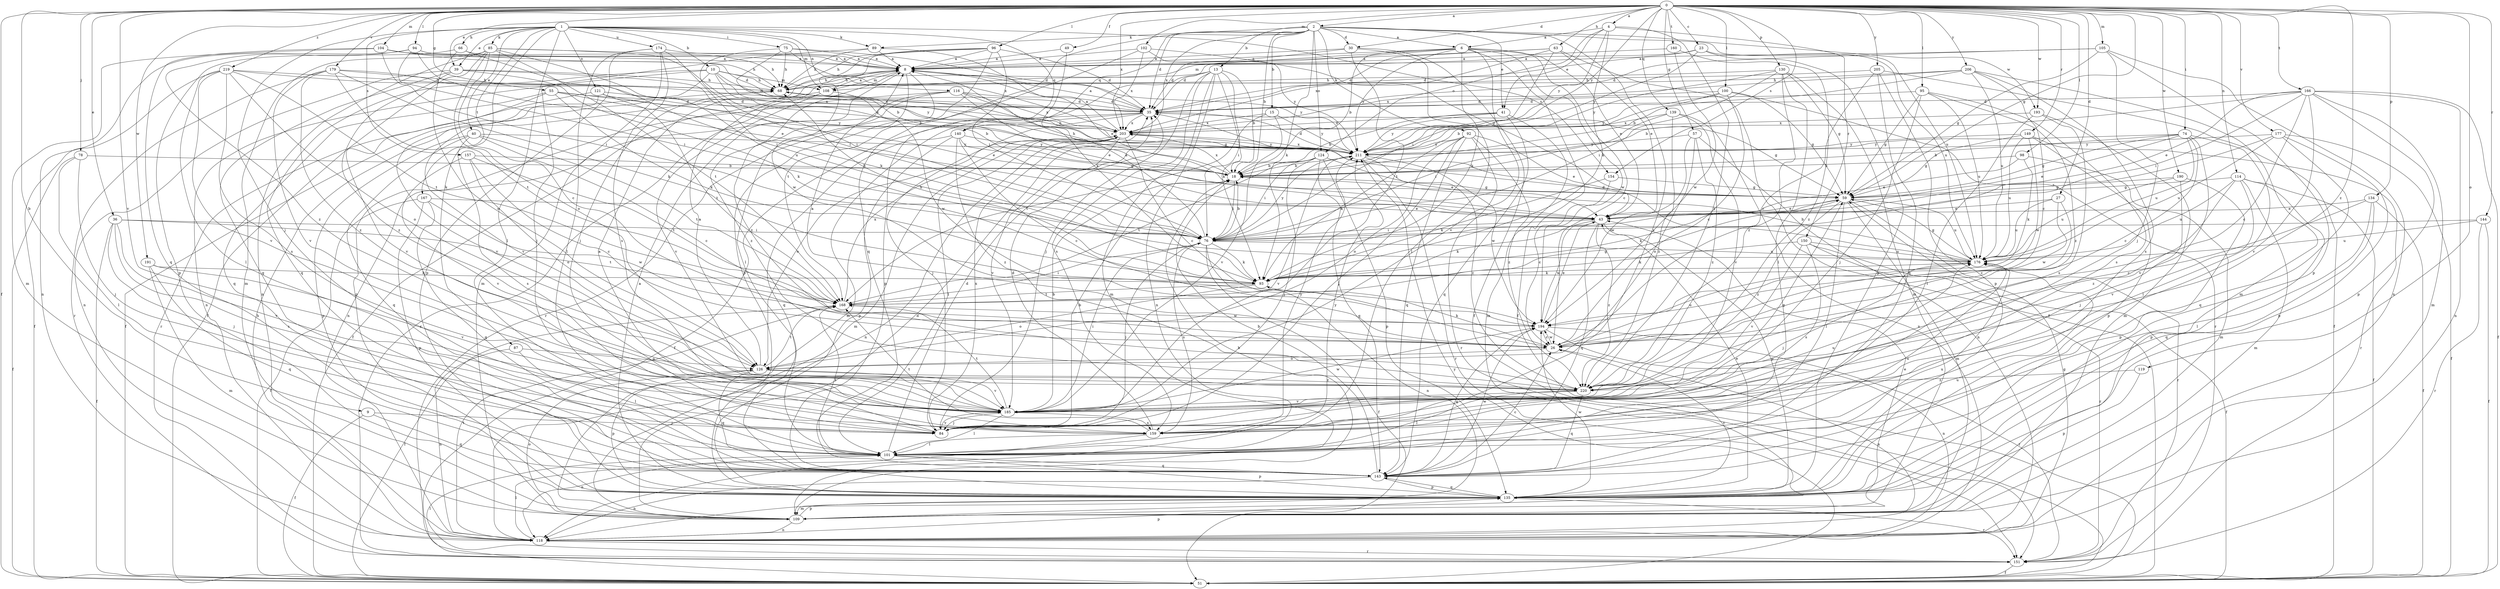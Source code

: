 strict digraph  {
0;
1;
2;
4;
6;
8;
9;
10;
13;
15;
18;
23;
26;
27;
30;
35;
36;
39;
40;
41;
43;
49;
51;
55;
57;
59;
63;
66;
68;
74;
75;
76;
78;
84;
85;
87;
89;
92;
93;
94;
95;
96;
98;
100;
101;
102;
104;
105;
108;
109;
114;
116;
118;
119;
121;
124;
126;
130;
134;
135;
139;
140;
143;
144;
149;
150;
151;
154;
157;
159;
160;
166;
167;
168;
174;
176;
177;
179;
185;
190;
191;
193;
194;
203;
205;
206;
211;
219;
220;
0 -> 2  [label=a];
0 -> 4  [label=a];
0 -> 9  [label=b];
0 -> 23  [label=c];
0 -> 27  [label=d];
0 -> 30  [label=d];
0 -> 36  [label=e];
0 -> 39  [label=e];
0 -> 49  [label=f];
0 -> 51  [label=f];
0 -> 55  [label=g];
0 -> 57  [label=g];
0 -> 59  [label=g];
0 -> 63  [label=h];
0 -> 74  [label=i];
0 -> 78  [label=j];
0 -> 94  [label=l];
0 -> 95  [label=l];
0 -> 96  [label=l];
0 -> 98  [label=l];
0 -> 100  [label=l];
0 -> 102  [label=m];
0 -> 104  [label=m];
0 -> 105  [label=m];
0 -> 114  [label=n];
0 -> 119  [label=o];
0 -> 130  [label=p];
0 -> 134  [label=p];
0 -> 139  [label=q];
0 -> 144  [label=r];
0 -> 149  [label=r];
0 -> 154  [label=s];
0 -> 160  [label=t];
0 -> 166  [label=t];
0 -> 177  [label=v];
0 -> 179  [label=v];
0 -> 185  [label=v];
0 -> 190  [label=w];
0 -> 191  [label=w];
0 -> 193  [label=w];
0 -> 203  [label=x];
0 -> 205  [label=y];
0 -> 206  [label=y];
0 -> 211  [label=y];
0 -> 219  [label=z];
0 -> 220  [label=z];
1 -> 10  [label=b];
1 -> 39  [label=e];
1 -> 40  [label=e];
1 -> 66  [label=h];
1 -> 75  [label=i];
1 -> 84  [label=j];
1 -> 85  [label=k];
1 -> 87  [label=k];
1 -> 89  [label=k];
1 -> 101  [label=l];
1 -> 108  [label=m];
1 -> 116  [label=n];
1 -> 121  [label=o];
1 -> 140  [label=q];
1 -> 154  [label=s];
1 -> 157  [label=s];
1 -> 167  [label=t];
1 -> 174  [label=u];
2 -> 6  [label=a];
2 -> 13  [label=b];
2 -> 15  [label=b];
2 -> 18  [label=b];
2 -> 30  [label=d];
2 -> 35  [label=d];
2 -> 41  [label=e];
2 -> 89  [label=k];
2 -> 92  [label=k];
2 -> 93  [label=k];
2 -> 124  [label=o];
2 -> 140  [label=q];
2 -> 143  [label=q];
2 -> 159  [label=s];
2 -> 176  [label=u];
2 -> 193  [label=w];
2 -> 203  [label=x];
4 -> 6  [label=a];
4 -> 41  [label=e];
4 -> 93  [label=k];
4 -> 124  [label=o];
4 -> 150  [label=r];
4 -> 211  [label=y];
4 -> 220  [label=z];
6 -> 8  [label=a];
6 -> 18  [label=b];
6 -> 26  [label=c];
6 -> 35  [label=d];
6 -> 43  [label=e];
6 -> 51  [label=f];
6 -> 93  [label=k];
6 -> 108  [label=m];
6 -> 185  [label=v];
6 -> 194  [label=w];
6 -> 211  [label=y];
8 -> 68  [label=h];
8 -> 101  [label=l];
8 -> 108  [label=m];
8 -> 151  [label=r];
8 -> 211  [label=y];
8 -> 220  [label=z];
9 -> 51  [label=f];
9 -> 84  [label=j];
9 -> 143  [label=q];
10 -> 18  [label=b];
10 -> 51  [label=f];
10 -> 68  [label=h];
10 -> 108  [label=m];
10 -> 118  [label=n];
10 -> 143  [label=q];
10 -> 203  [label=x];
10 -> 211  [label=y];
13 -> 18  [label=b];
13 -> 68  [label=h];
13 -> 76  [label=i];
13 -> 84  [label=j];
13 -> 93  [label=k];
13 -> 109  [label=m];
13 -> 118  [label=n];
13 -> 135  [label=p];
13 -> 159  [label=s];
15 -> 168  [label=t];
15 -> 185  [label=v];
15 -> 203  [label=x];
15 -> 211  [label=y];
18 -> 59  [label=g];
18 -> 68  [label=h];
18 -> 76  [label=i];
18 -> 203  [label=x];
23 -> 8  [label=a];
23 -> 35  [label=d];
23 -> 135  [label=p];
23 -> 176  [label=u];
23 -> 211  [label=y];
26 -> 8  [label=a];
26 -> 93  [label=k];
26 -> 118  [label=n];
26 -> 126  [label=o];
26 -> 176  [label=u];
26 -> 194  [label=w];
27 -> 26  [label=c];
27 -> 43  [label=e];
27 -> 176  [label=u];
27 -> 194  [label=w];
30 -> 8  [label=a];
30 -> 35  [label=d];
30 -> 51  [label=f];
30 -> 101  [label=l];
30 -> 168  [label=t];
35 -> 8  [label=a];
35 -> 51  [label=f];
35 -> 59  [label=g];
35 -> 84  [label=j];
35 -> 109  [label=m];
35 -> 203  [label=x];
36 -> 51  [label=f];
36 -> 76  [label=i];
36 -> 84  [label=j];
36 -> 159  [label=s];
36 -> 168  [label=t];
36 -> 185  [label=v];
39 -> 68  [label=h];
39 -> 93  [label=k];
39 -> 118  [label=n];
39 -> 143  [label=q];
39 -> 211  [label=y];
39 -> 220  [label=z];
40 -> 26  [label=c];
40 -> 135  [label=p];
40 -> 143  [label=q];
40 -> 159  [label=s];
40 -> 168  [label=t];
40 -> 211  [label=y];
41 -> 18  [label=b];
41 -> 109  [label=m];
41 -> 143  [label=q];
41 -> 203  [label=x];
41 -> 211  [label=y];
43 -> 76  [label=i];
43 -> 93  [label=k];
43 -> 135  [label=p];
43 -> 143  [label=q];
43 -> 194  [label=w];
43 -> 220  [label=z];
49 -> 8  [label=a];
49 -> 93  [label=k];
51 -> 211  [label=y];
55 -> 35  [label=d];
55 -> 43  [label=e];
55 -> 93  [label=k];
55 -> 143  [label=q];
55 -> 185  [label=v];
55 -> 211  [label=y];
57 -> 118  [label=n];
57 -> 126  [label=o];
57 -> 194  [label=w];
57 -> 211  [label=y];
57 -> 220  [label=z];
59 -> 43  [label=e];
59 -> 93  [label=k];
59 -> 101  [label=l];
59 -> 109  [label=m];
59 -> 151  [label=r];
59 -> 176  [label=u];
59 -> 220  [label=z];
63 -> 8  [label=a];
63 -> 35  [label=d];
63 -> 43  [label=e];
63 -> 51  [label=f];
63 -> 76  [label=i];
63 -> 203  [label=x];
66 -> 8  [label=a];
66 -> 76  [label=i];
66 -> 126  [label=o];
66 -> 135  [label=p];
68 -> 35  [label=d];
68 -> 185  [label=v];
74 -> 18  [label=b];
74 -> 26  [label=c];
74 -> 43  [label=e];
74 -> 59  [label=g];
74 -> 101  [label=l];
74 -> 176  [label=u];
74 -> 185  [label=v];
74 -> 211  [label=y];
75 -> 8  [label=a];
75 -> 18  [label=b];
75 -> 35  [label=d];
75 -> 68  [label=h];
75 -> 76  [label=i];
75 -> 203  [label=x];
76 -> 8  [label=a];
76 -> 18  [label=b];
76 -> 51  [label=f];
76 -> 84  [label=j];
76 -> 93  [label=k];
76 -> 118  [label=n];
76 -> 159  [label=s];
76 -> 176  [label=u];
76 -> 211  [label=y];
78 -> 18  [label=b];
78 -> 51  [label=f];
78 -> 84  [label=j];
78 -> 101  [label=l];
84 -> 8  [label=a];
84 -> 18  [label=b];
84 -> 176  [label=u];
84 -> 185  [label=v];
84 -> 203  [label=x];
85 -> 8  [label=a];
85 -> 26  [label=c];
85 -> 51  [label=f];
85 -> 76  [label=i];
85 -> 109  [label=m];
85 -> 118  [label=n];
85 -> 126  [label=o];
85 -> 168  [label=t];
85 -> 176  [label=u];
87 -> 101  [label=l];
87 -> 118  [label=n];
87 -> 126  [label=o];
89 -> 8  [label=a];
89 -> 43  [label=e];
89 -> 68  [label=h];
89 -> 84  [label=j];
92 -> 43  [label=e];
92 -> 84  [label=j];
92 -> 93  [label=k];
92 -> 126  [label=o];
92 -> 143  [label=q];
92 -> 151  [label=r];
92 -> 211  [label=y];
92 -> 220  [label=z];
93 -> 68  [label=h];
93 -> 126  [label=o];
93 -> 168  [label=t];
94 -> 8  [label=a];
94 -> 43  [label=e];
94 -> 68  [label=h];
94 -> 76  [label=i];
94 -> 118  [label=n];
94 -> 220  [label=z];
95 -> 35  [label=d];
95 -> 59  [label=g];
95 -> 84  [label=j];
95 -> 159  [label=s];
95 -> 176  [label=u];
95 -> 220  [label=z];
96 -> 8  [label=a];
96 -> 35  [label=d];
96 -> 68  [label=h];
96 -> 76  [label=i];
96 -> 84  [label=j];
96 -> 135  [label=p];
96 -> 194  [label=w];
98 -> 18  [label=b];
98 -> 43  [label=e];
98 -> 93  [label=k];
98 -> 109  [label=m];
100 -> 18  [label=b];
100 -> 26  [label=c];
100 -> 35  [label=d];
100 -> 59  [label=g];
100 -> 151  [label=r];
100 -> 211  [label=y];
101 -> 35  [label=d];
101 -> 135  [label=p];
101 -> 143  [label=q];
101 -> 168  [label=t];
101 -> 176  [label=u];
101 -> 211  [label=y];
102 -> 8  [label=a];
102 -> 59  [label=g];
102 -> 168  [label=t];
102 -> 203  [label=x];
102 -> 211  [label=y];
104 -> 8  [label=a];
104 -> 35  [label=d];
104 -> 68  [label=h];
104 -> 76  [label=i];
104 -> 109  [label=m];
104 -> 143  [label=q];
105 -> 8  [label=a];
105 -> 35  [label=d];
105 -> 59  [label=g];
105 -> 84  [label=j];
105 -> 118  [label=n];
105 -> 135  [label=p];
108 -> 8  [label=a];
108 -> 51  [label=f];
108 -> 151  [label=r];
108 -> 185  [label=v];
108 -> 194  [label=w];
109 -> 18  [label=b];
109 -> 35  [label=d];
109 -> 43  [label=e];
109 -> 118  [label=n];
109 -> 126  [label=o];
109 -> 135  [label=p];
114 -> 51  [label=f];
114 -> 59  [label=g];
114 -> 109  [label=m];
114 -> 135  [label=p];
114 -> 176  [label=u];
114 -> 185  [label=v];
114 -> 220  [label=z];
116 -> 35  [label=d];
116 -> 43  [label=e];
116 -> 59  [label=g];
116 -> 118  [label=n];
116 -> 135  [label=p];
116 -> 203  [label=x];
116 -> 220  [label=z];
118 -> 59  [label=g];
118 -> 68  [label=h];
118 -> 101  [label=l];
118 -> 135  [label=p];
118 -> 151  [label=r];
118 -> 168  [label=t];
119 -> 135  [label=p];
119 -> 220  [label=z];
121 -> 18  [label=b];
121 -> 35  [label=d];
121 -> 151  [label=r];
121 -> 168  [label=t];
121 -> 185  [label=v];
124 -> 18  [label=b];
124 -> 43  [label=e];
124 -> 76  [label=i];
124 -> 84  [label=j];
124 -> 135  [label=p];
124 -> 143  [label=q];
124 -> 168  [label=t];
126 -> 8  [label=a];
126 -> 135  [label=p];
126 -> 143  [label=q];
126 -> 168  [label=t];
126 -> 185  [label=v];
126 -> 220  [label=z];
130 -> 59  [label=g];
130 -> 68  [label=h];
130 -> 76  [label=i];
130 -> 101  [label=l];
130 -> 109  [label=m];
130 -> 211  [label=y];
130 -> 220  [label=z];
134 -> 26  [label=c];
134 -> 43  [label=e];
134 -> 51  [label=f];
134 -> 101  [label=l];
134 -> 143  [label=q];
135 -> 8  [label=a];
135 -> 26  [label=c];
135 -> 43  [label=e];
135 -> 109  [label=m];
135 -> 143  [label=q];
135 -> 151  [label=r];
135 -> 176  [label=u];
135 -> 194  [label=w];
139 -> 76  [label=i];
139 -> 118  [label=n];
139 -> 185  [label=v];
139 -> 203  [label=x];
139 -> 220  [label=z];
140 -> 26  [label=c];
140 -> 59  [label=g];
140 -> 135  [label=p];
140 -> 143  [label=q];
140 -> 211  [label=y];
140 -> 220  [label=z];
143 -> 18  [label=b];
143 -> 26  [label=c];
143 -> 118  [label=n];
143 -> 135  [label=p];
143 -> 176  [label=u];
143 -> 194  [label=w];
144 -> 51  [label=f];
144 -> 76  [label=i];
144 -> 151  [label=r];
144 -> 176  [label=u];
149 -> 59  [label=g];
149 -> 135  [label=p];
149 -> 151  [label=r];
149 -> 176  [label=u];
149 -> 194  [label=w];
149 -> 211  [label=y];
150 -> 51  [label=f];
150 -> 93  [label=k];
150 -> 151  [label=r];
150 -> 159  [label=s];
150 -> 176  [label=u];
150 -> 185  [label=v];
151 -> 51  [label=f];
151 -> 101  [label=l];
154 -> 26  [label=c];
154 -> 59  [label=g];
154 -> 93  [label=k];
157 -> 18  [label=b];
157 -> 26  [label=c];
157 -> 126  [label=o];
157 -> 168  [label=t];
157 -> 185  [label=v];
159 -> 35  [label=d];
159 -> 101  [label=l];
159 -> 118  [label=n];
159 -> 168  [label=t];
159 -> 211  [label=y];
160 -> 8  [label=a];
160 -> 194  [label=w];
160 -> 220  [label=z];
166 -> 18  [label=b];
166 -> 26  [label=c];
166 -> 35  [label=d];
166 -> 43  [label=e];
166 -> 51  [label=f];
166 -> 76  [label=i];
166 -> 109  [label=m];
166 -> 118  [label=n];
166 -> 135  [label=p];
166 -> 185  [label=v];
167 -> 43  [label=e];
167 -> 51  [label=f];
167 -> 135  [label=p];
167 -> 143  [label=q];
167 -> 194  [label=w];
168 -> 51  [label=f];
168 -> 59  [label=g];
168 -> 76  [label=i];
168 -> 194  [label=w];
168 -> 203  [label=x];
174 -> 8  [label=a];
174 -> 93  [label=k];
174 -> 101  [label=l];
174 -> 109  [label=m];
174 -> 135  [label=p];
174 -> 159  [label=s];
176 -> 18  [label=b];
176 -> 35  [label=d];
176 -> 59  [label=g];
176 -> 84  [label=j];
176 -> 93  [label=k];
177 -> 51  [label=f];
177 -> 76  [label=i];
177 -> 135  [label=p];
177 -> 143  [label=q];
177 -> 176  [label=u];
177 -> 211  [label=y];
179 -> 35  [label=d];
179 -> 68  [label=h];
179 -> 93  [label=k];
179 -> 151  [label=r];
179 -> 168  [label=t];
179 -> 185  [label=v];
179 -> 220  [label=z];
185 -> 18  [label=b];
185 -> 59  [label=g];
185 -> 76  [label=i];
185 -> 84  [label=j];
185 -> 101  [label=l];
185 -> 159  [label=s];
185 -> 168  [label=t];
185 -> 194  [label=w];
190 -> 59  [label=g];
190 -> 84  [label=j];
190 -> 135  [label=p];
190 -> 176  [label=u];
191 -> 93  [label=k];
191 -> 109  [label=m];
191 -> 143  [label=q];
191 -> 185  [label=v];
193 -> 101  [label=l];
193 -> 109  [label=m];
193 -> 159  [label=s];
193 -> 203  [label=x];
194 -> 26  [label=c];
194 -> 43  [label=e];
194 -> 118  [label=n];
194 -> 143  [label=q];
194 -> 151  [label=r];
203 -> 8  [label=a];
203 -> 26  [label=c];
203 -> 101  [label=l];
203 -> 109  [label=m];
203 -> 118  [label=n];
203 -> 126  [label=o];
203 -> 185  [label=v];
203 -> 211  [label=y];
205 -> 26  [label=c];
205 -> 51  [label=f];
205 -> 68  [label=h];
205 -> 135  [label=p];
205 -> 143  [label=q];
206 -> 18  [label=b];
206 -> 26  [label=c];
206 -> 68  [label=h];
206 -> 109  [label=m];
206 -> 159  [label=s];
206 -> 176  [label=u];
206 -> 203  [label=x];
211 -> 18  [label=b];
211 -> 35  [label=d];
211 -> 68  [label=h];
211 -> 151  [label=r];
211 -> 185  [label=v];
211 -> 194  [label=w];
211 -> 203  [label=x];
211 -> 220  [label=z];
219 -> 51  [label=f];
219 -> 68  [label=h];
219 -> 101  [label=l];
219 -> 126  [label=o];
219 -> 159  [label=s];
219 -> 168  [label=t];
219 -> 185  [label=v];
219 -> 203  [label=x];
220 -> 101  [label=l];
220 -> 143  [label=q];
220 -> 185  [label=v];
}
